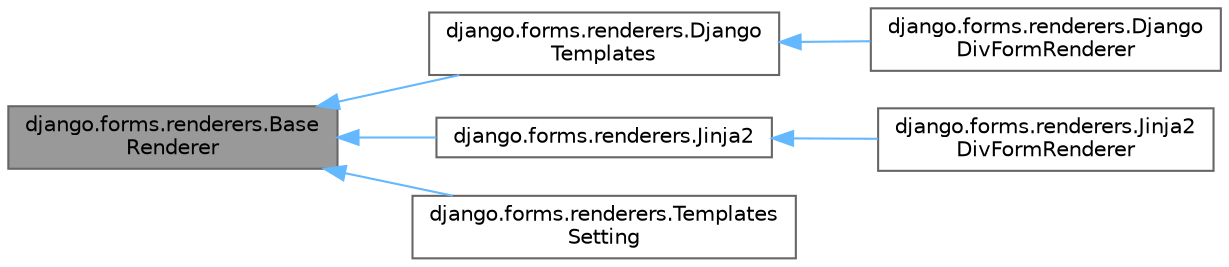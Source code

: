 digraph "django.forms.renderers.BaseRenderer"
{
 // LATEX_PDF_SIZE
  bgcolor="transparent";
  edge [fontname=Helvetica,fontsize=10,labelfontname=Helvetica,labelfontsize=10];
  node [fontname=Helvetica,fontsize=10,shape=box,height=0.2,width=0.4];
  rankdir="LR";
  Node1 [id="Node000001",label="django.forms.renderers.Base\lRenderer",height=0.2,width=0.4,color="gray40", fillcolor="grey60", style="filled", fontcolor="black",tooltip=" "];
  Node1 -> Node2 [id="edge1_Node000001_Node000002",dir="back",color="steelblue1",style="solid",tooltip=" "];
  Node2 [id="Node000002",label="django.forms.renderers.Django\lTemplates",height=0.2,width=0.4,color="gray40", fillcolor="white", style="filled",URL="$classdjango_1_1forms_1_1renderers_1_1_django_templates.html",tooltip=" "];
  Node2 -> Node3 [id="edge2_Node000002_Node000003",dir="back",color="steelblue1",style="solid",tooltip=" "];
  Node3 [id="Node000003",label="django.forms.renderers.Django\lDivFormRenderer",height=0.2,width=0.4,color="gray40", fillcolor="white", style="filled",URL="$classdjango_1_1forms_1_1renderers_1_1_django_div_form_renderer.html",tooltip=" "];
  Node1 -> Node4 [id="edge3_Node000001_Node000004",dir="back",color="steelblue1",style="solid",tooltip=" "];
  Node4 [id="Node000004",label="django.forms.renderers.Jinja2",height=0.2,width=0.4,color="gray40", fillcolor="white", style="filled",URL="$classdjango_1_1forms_1_1renderers_1_1_jinja2.html",tooltip=" "];
  Node4 -> Node5 [id="edge4_Node000004_Node000005",dir="back",color="steelblue1",style="solid",tooltip=" "];
  Node5 [id="Node000005",label="django.forms.renderers.Jinja2\lDivFormRenderer",height=0.2,width=0.4,color="gray40", fillcolor="white", style="filled",URL="$classdjango_1_1forms_1_1renderers_1_1_jinja2_div_form_renderer.html",tooltip=" "];
  Node1 -> Node6 [id="edge5_Node000001_Node000006",dir="back",color="steelblue1",style="solid",tooltip=" "];
  Node6 [id="Node000006",label="django.forms.renderers.Templates\lSetting",height=0.2,width=0.4,color="gray40", fillcolor="white", style="filled",URL="$classdjango_1_1forms_1_1renderers_1_1_templates_setting.html",tooltip=" "];
}
